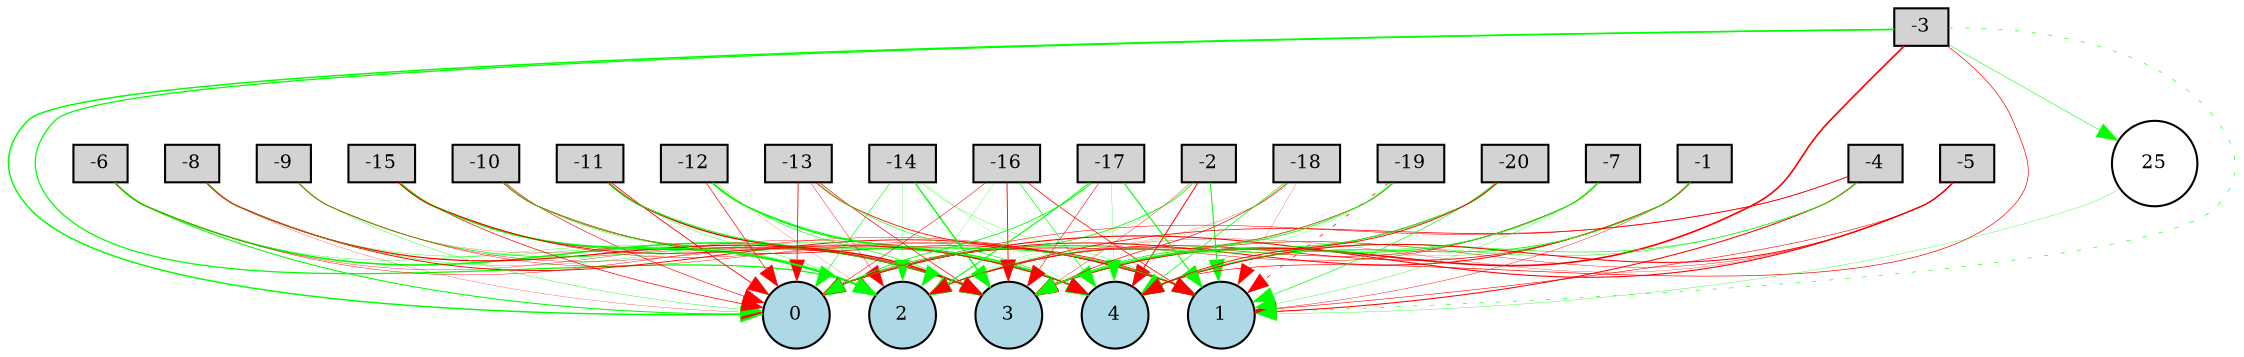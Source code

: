 digraph {
	node [fontsize=9 height=0.2 shape=circle width=0.2]
	-1 [fillcolor=lightgray shape=box style=filled]
	-2 [fillcolor=lightgray shape=box style=filled]
	-3 [fillcolor=lightgray shape=box style=filled]
	-4 [fillcolor=lightgray shape=box style=filled]
	-5 [fillcolor=lightgray shape=box style=filled]
	-6 [fillcolor=lightgray shape=box style=filled]
	-7 [fillcolor=lightgray shape=box style=filled]
	-8 [fillcolor=lightgray shape=box style=filled]
	-9 [fillcolor=lightgray shape=box style=filled]
	-10 [fillcolor=lightgray shape=box style=filled]
	-11 [fillcolor=lightgray shape=box style=filled]
	-12 [fillcolor=lightgray shape=box style=filled]
	-13 [fillcolor=lightgray shape=box style=filled]
	-14 [fillcolor=lightgray shape=box style=filled]
	-15 [fillcolor=lightgray shape=box style=filled]
	-16 [fillcolor=lightgray shape=box style=filled]
	-17 [fillcolor=lightgray shape=box style=filled]
	-18 [fillcolor=lightgray shape=box style=filled]
	-19 [fillcolor=lightgray shape=box style=filled]
	-20 [fillcolor=lightgray shape=box style=filled]
	0 [fillcolor=lightblue style=filled]
	1 [fillcolor=lightblue style=filled]
	2 [fillcolor=lightblue style=filled]
	3 [fillcolor=lightblue style=filled]
	4 [fillcolor=lightblue style=filled]
	25 [fillcolor=white style=filled]
	-1 -> 0 [color=red penwidth=0.4798379297328368 style=solid]
	-1 -> 1 [color=red penwidth=0.20611198011517856 style=solid]
	-1 -> 2 [color=red penwidth=0.3851737527321497 style=solid]
	-1 -> 3 [color=green penwidth=0.1581016433462719 style=solid]
	-1 -> 4 [color=green penwidth=0.4382133705441066 style=solid]
	-2 -> 0 [color=green penwidth=0.3907658570184689 style=solid]
	-2 -> 1 [color=green penwidth=0.5043804034403836 style=solid]
	-2 -> 2 [color=green penwidth=0.10106360511113369 style=solid]
	-2 -> 3 [color=red penwidth=0.1966436856440516 style=solid]
	-2 -> 4 [color=red penwidth=0.47753952748477524 style=solid]
	-3 -> 0 [color=green penwidth=0.7013016918872406 style=solid]
	-3 -> 1 [color=green penwidth=0.2929447747005067 style=dotted]
	-3 -> 2 [color=green penwidth=0.6134273667313594 style=solid]
	-3 -> 3 [color=red penwidth=0.7917790212690422 style=solid]
	-3 -> 4 [color=red penwidth=0.3281118225224062 style=solid]
	-4 -> 0 [color=red penwidth=0.2588429367356698 style=solid]
	-4 -> 1 [color=red penwidth=0.4991926995511522 style=solid]
	-4 -> 2 [color=red penwidth=0.37970345355436064 style=solid]
	-4 -> 3 [color=green penwidth=0.22817653420659043 style=solid]
	-4 -> 4 [color=green penwidth=0.29549588872752097 style=solid]
	-5 -> 0 [color=red penwidth=0.5276906096700672 style=solid]
	-5 -> 1 [color=red penwidth=0.283813509442149 style=solid]
	-5 -> 2 [color=red penwidth=0.14758916950393874 style=solid]
	-5 -> 3 [color=red penwidth=0.20732023631203472 style=solid]
	-5 -> 4 [color=red penwidth=0.5040008774410409 style=solid]
	-6 -> 0 [color=green penwidth=0.5062235438976385 style=solid]
	-6 -> 1 [color=red penwidth=0.22272578526021913 style=solid]
	-6 -> 2 [color=green penwidth=0.15803561105573732 style=solid]
	-6 -> 3 [color=green penwidth=0.7563527292387505 style=solid]
	-6 -> 4 [color=red penwidth=0.18551035923178205 style=solid]
	-7 -> 0 [color=red penwidth=0.24846075295028222 style=solid]
	-7 -> 1 [color=green penwidth=0.18126604463903795 style=solid]
	-7 -> 2 [color=red penwidth=0.2710153184171036 style=solid]
	-7 -> 3 [color=green penwidth=0.4524796737936225 style=solid]
	-7 -> 4 [color=green penwidth=0.21357032887312036 style=solid]
	-8 -> 0 [color=red penwidth=0.130966009358022 style=solid]
	-8 -> 1 [color=red penwidth=0.4529830140496338 style=solid]
	-8 -> 2 [color=green penwidth=0.1980385809991359 style=solid]
	-8 -> 3 [color=red penwidth=0.5871579167129183 style=solid]
	-8 -> 4 [color=green penwidth=0.19045470717135435 style=solid]
	-9 -> 0 [color=green penwidth=0.19718091731711967 style=solid]
	-9 -> 1 [color=red penwidth=0.20866650042535367 style=solid]
	-9 -> 2 [color=red penwidth=0.11207608536011598 style=solid]
	-9 -> 3 [color=green penwidth=0.37716138699468227 style=solid]
	-9 -> 4 [color=red penwidth=0.18873930785615584 style=solid]
	-10 -> 0 [color=red penwidth=0.30152451705004135 style=solid]
	-10 -> 1 [color=red penwidth=0.3791940574269229 style=solid]
	-10 -> 2 [color=green penwidth=0.19457629287449066 style=solid]
	-10 -> 3 [color=red penwidth=0.28626397025556566 style=solid]
	-10 -> 4 [color=green penwidth=0.3006081499703761 style=solid]
	-11 -> 0 [color=red penwidth=0.4109527287574588 style=solid]
	-11 -> 1 [color=green penwidth=0.15036212686758987 style=solid]
	-11 -> 2 [color=green penwidth=0.18015609133962548 style=solid]
	-11 -> 3 [color=red penwidth=0.7049623876888172 style=solid]
	-11 -> 4 [color=green penwidth=0.4666817695472323 style=solid]
	-12 -> 0 [color=red penwidth=0.3263425261203073 style=solid]
	-12 -> 1 [color=green penwidth=0.5139389331858237 style=solid]
	-12 -> 2 [color=red penwidth=0.10118402553049596 style=solid]
	-12 -> 3 [color=green penwidth=0.2990003408051173 style=solid]
	-12 -> 4 [color=green penwidth=0.6295775175817864 style=solid]
	-13 -> 0 [color=red penwidth=0.38897052438569957 style=solid]
	-13 -> 1 [color=red penwidth=0.3935614732183542 style=solid]
	-13 -> 2 [color=red penwidth=0.20769656513069684 style=solid]
	-13 -> 3 [color=red penwidth=0.33596441150103773 style=solid]
	-13 -> 4 [color=green penwidth=0.29626346565747164 style=solid]
	-14 -> 0 [color=green penwidth=0.30180194854476083 style=solid]
	-14 -> 1 [color=green penwidth=0.16158159914738457 style=solid]
	-14 -> 2 [color=green penwidth=0.11160525164608935 style=solid]
	-14 -> 3 [color=green penwidth=0.6713899694832588 style=solid]
	-14 -> 4 [color=green penwidth=0.10606385890774724 style=solid]
	-15 -> 0 [color=red penwidth=0.3493957791921554 style=solid]
	-15 -> 1 [color=red penwidth=0.21047596213479608 style=solid]
	-15 -> 2 [color=green penwidth=0.9319839181919535 style=solid]
	-15 -> 3 [color=red penwidth=0.19924409029901147 style=solid]
	-15 -> 4 [color=red penwidth=0.4293361436941173 style=solid]
	-16 -> 0 [color=red penwidth=0.2658098264905435 style=solid]
	-16 -> 1 [color=red penwidth=0.3686836555877572 style=solid]
	-16 -> 2 [color=green penwidth=0.12220188451397657 style=solid]
	-16 -> 3 [color=red penwidth=0.4360944306801009 style=solid]
	-16 -> 4 [color=green penwidth=0.34378628542964396 style=solid]
	-17 -> 0 [color=green penwidth=0.41367524717327275 style=solid]
	-17 -> 1 [color=green penwidth=0.5340246502626809 style=solid]
	-17 -> 2 [color=green penwidth=0.5322403499391095 style=solid]
	-17 -> 3 [color=red penwidth=0.2748927089460915 style=solid]
	-17 -> 4 [color=green penwidth=0.1328206686190365 style=solid]
	-18 -> 0 [color=red penwidth=0.10445853369239075 style=solid]
	-18 -> 1 [color=red penwidth=0.11909328527266963 style=solid]
	-18 -> 2 [color=green penwidth=0.10349723184740765 style=solid]
	-18 -> 3 [color=red penwidth=0.33050690702876573 style=solid]
	-18 -> 4 [color=green penwidth=0.3521228512207426 style=solid]
	-19 -> 0 [color=red penwidth=0.329759604129609 style=solid]
	-19 -> 1 [color=red penwidth=0.35333941174274697 style=dotted]
	-19 -> 2 [color=green penwidth=0.18148982279125625 style=solid]
	-19 -> 3 [color=green penwidth=0.3873701375144749 style=solid]
	-19 -> 4 [color=green penwidth=0.11206449969727897 style=solid]
	-20 -> 0 [color=green penwidth=0.2147013490921807 style=solid]
	-20 -> 1 [color=green penwidth=0.32596955052194143 style=solid]
	-20 -> 2 [color=red penwidth=0.17170666156822484 style=solid]
	-20 -> 3 [color=green penwidth=0.40172157041516 style=solid]
	-20 -> 4 [color=red penwidth=0.435939079125531 style=solid]
	-3 -> 25 [color=green penwidth=0.260458827298394 style=solid]
	25 -> 1 [color=green penwidth=0.16430160617557366 style=solid]
}
